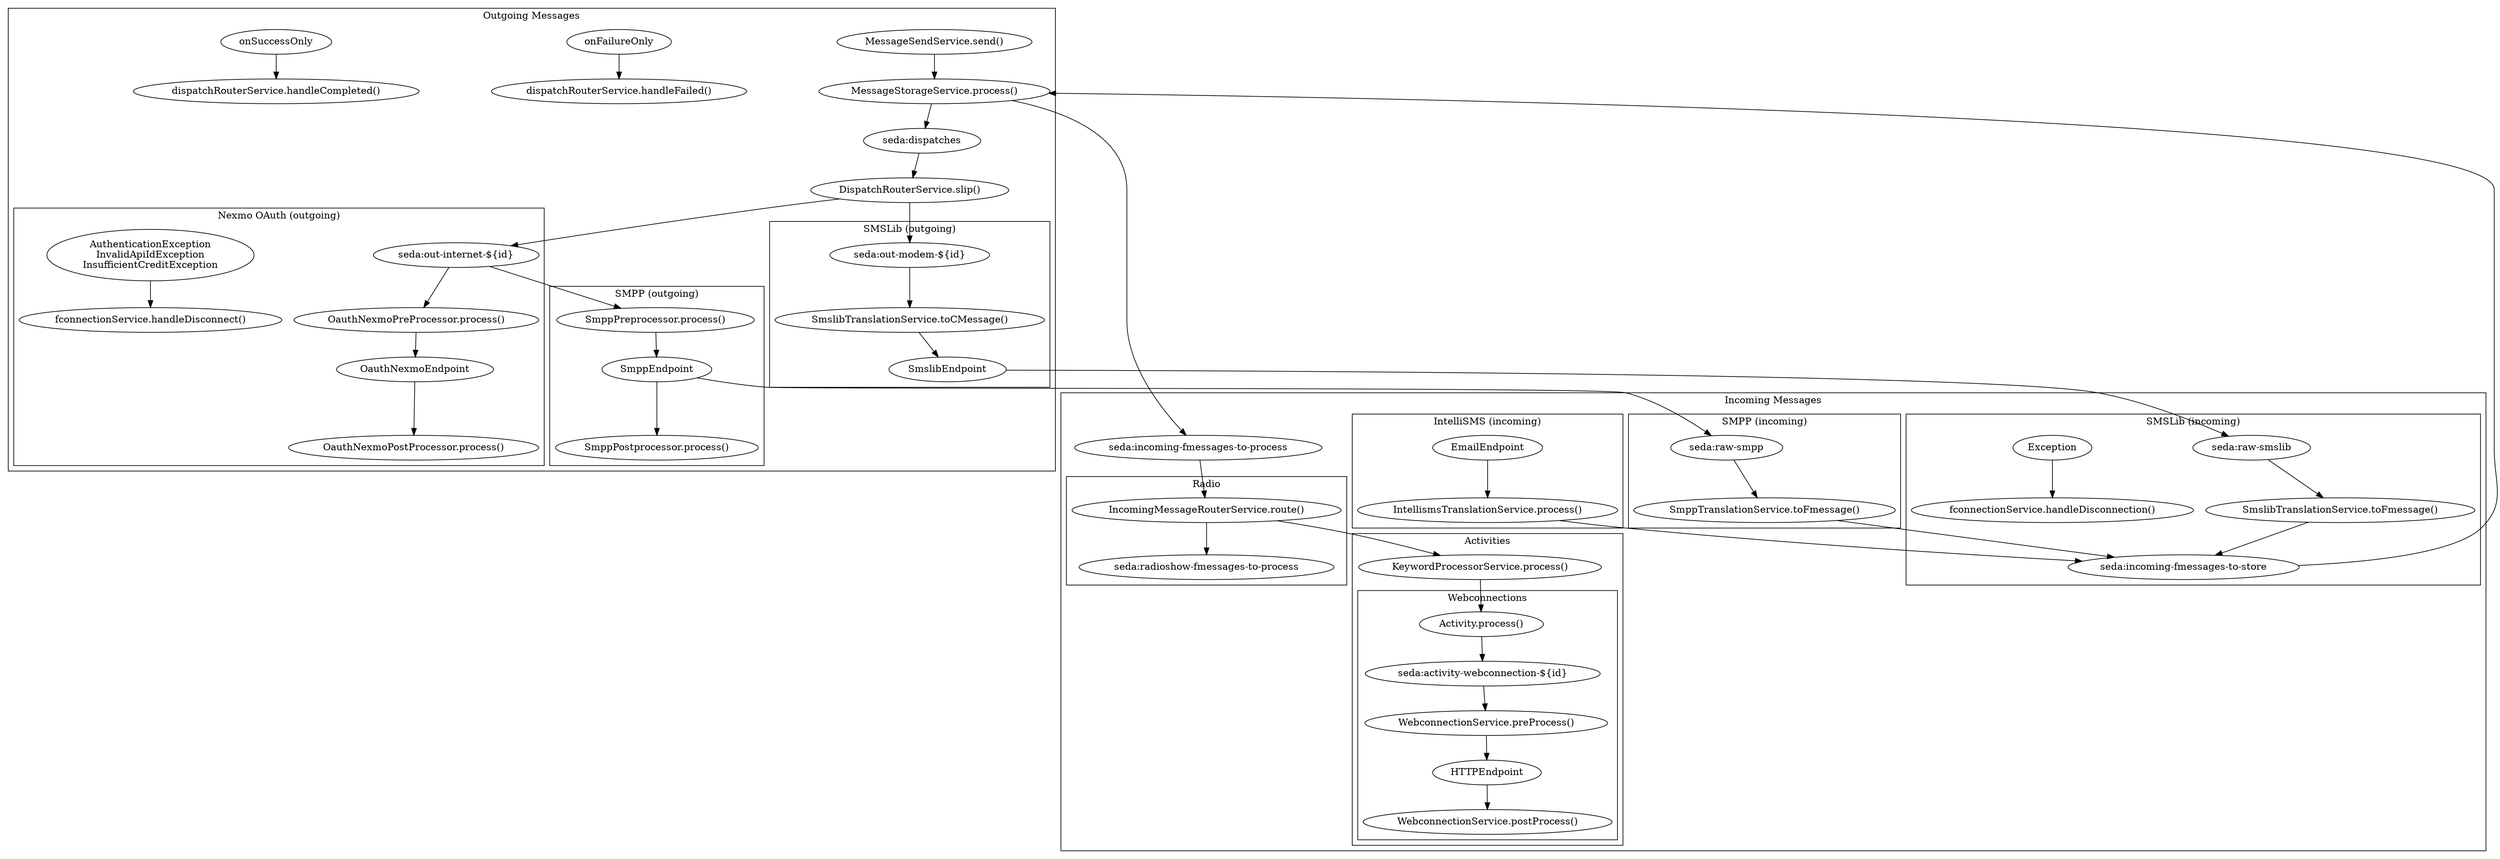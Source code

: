 digraph {
	handle_disconnect[label="fconnectionService.handleDisconnect()"]
	smslib_disconnect[label="fconnectionService.handleDisconnection()"]
	smslib_endpoint[label="SmslibEndpoint"]
	smpp_endpoint[label="SmppEndpoint"]
	http_endpoint[label="HTTPEndpoint"]
	email_endpoint[label="EmailEndpoint"]
	fmessage_storage[label="MessageStorageService.process()"]
	subgraph cluster_outgoing {
		label="Outgoing Messages"
		a[label="MessageSendService.send()"]
		c[label="seda:dispatches"]
		router[label="DispatchRouterService.slip()"]
		modem_out[label="seda:out-modem-${id}"]
		internet_out[label="seda:out-internet-${id}"]
		out_failuer[label="onFailureOnly"]
		out_failure_handler[label="dispatchRouterService.handleFailed()"]
		out_success[label="onSuccessOnly"]
		out_success_handler[label="dispatchRouterService.handleCompleted()"]

		a -> fmessage_storage
		fmessage_storage -> c
		c -> router
		router -> modem_out
		router -> internet_out
		out_failuer -> out_failure_handler
		out_success -> out_success_handler

		subgraph cluster_smslib_out {
			label="SMSLib (outgoing)"
			modem_out
			smslib_translate[label="SmslibTranslationService.toCMessage()"]
			modem_out -> smslib_translate
			smslib_translate -> smslib_endpoint
		}
		subgraph cluster_nexmo_oauth_out {
			label="Nexmo OAuth (outgoing)"
			nexmo_oauth_pre[label="OauthNexmoPreProcessor.process()"]
			nexmo_oauth_post[label="OauthNexmoPostProcessor.process()"]
			nexmo_oauth_endpoint[label="OauthNexmoEndpoint"]
			error_handler[label="AuthenticationException\nInvalidApiIdException\nInsufficientCreditException"]
			internet_out -> nexmo_oauth_pre
			nexmo_oauth_pre -> nexmo_oauth_endpoint
			nexmo_oauth_endpoint -> nexmo_oauth_post
			error_handler -> handle_disconnect
		}
		subgraph cluster_smpp_out {
			label="SMPP (outgoing)"
			smpp_pre[label="SmppPreprocessor.process()"]
			smpp_post[label="SmppPostprocessor.process()"]
			internet_out -> smpp_pre
			smpp_pre -> smpp_endpoint
			smpp_endpoint -> smpp_post
		}
	}
	subgraph cluster_incoming {
		label="Incoming Messages"
		in_store_queue[label="seda:incoming-fmessages-to-store"]
		in_process_queue[label="seda:incoming-fmessages-to-process"]
		in_router[label="IncomingMessageRouterService.route()"]
		keyword_processor[label="KeywordProcessorService.process()"]

		in_store_queue -> fmessage_storage
		fmessage_storage -> in_process_queue
		in_process_queue -> in_router
		in_router -> keyword_processor

		subgraph cluster_smslib_in {
			label="SMSLib (incoming)"
			smslib_in[label="seda:raw-smslib"]
			smslib_in_exception[label="Exception"]
			smslib_in_translate[label="SmslibTranslationService.toFmessage()"]
			smslib_in_exception -> smslib_disconnect
			smslib_endpoint -> smslib_in
			smslib_in -> smslib_in_translate
			smslib_in_translate -> in_store_queue
		}
		subgraph cluster_smpp_in {
			label="SMPP (incoming)"
			smpp_in[label="seda:raw-smpp"]
			smpp_in_translate[label="SmppTranslationService.toFmessage()"]
			smpp_endpoint -> smpp_in
			smpp_in -> smpp_in_translate
			smpp_in_translate -> in_store_queue
		}
		subgraph cluster_intellisms_in {
			label="IntelliSMS (incoming)"
			intellisms_in_translate[label="IntellismsTranslationService.process()"]
			email_endpoint -> intellisms_in_translate
			intellisms_in_translate -> in_store_queue
		}

		subgraph cluster_radio_in {
			label="Radio"
			radio_in_queue[label="seda:radioshow-fmessages-to-process"]
			in_router -> radio_in_queue
		}

		subgraph cluster_activity_processors {
			label="Activities"
			activity_processor[label="Activity.process()"]

			keyword_processor -> activity_processor

			subgraph cluster_webconnection_processor {
				label="Webconnections"

				wc_queue[label="seda:activity-webconnection-${id}"]
				wc_pre[label="WebconnectionService.preProcess()"]
				wc_post[label="WebconnectionService.postProcess()"]

				activity_processor -> wc_queue
				wc_queue -> wc_pre
				wc_pre -> http_endpoint
				http_endpoint -> wc_post
			}
		}
	}
}

